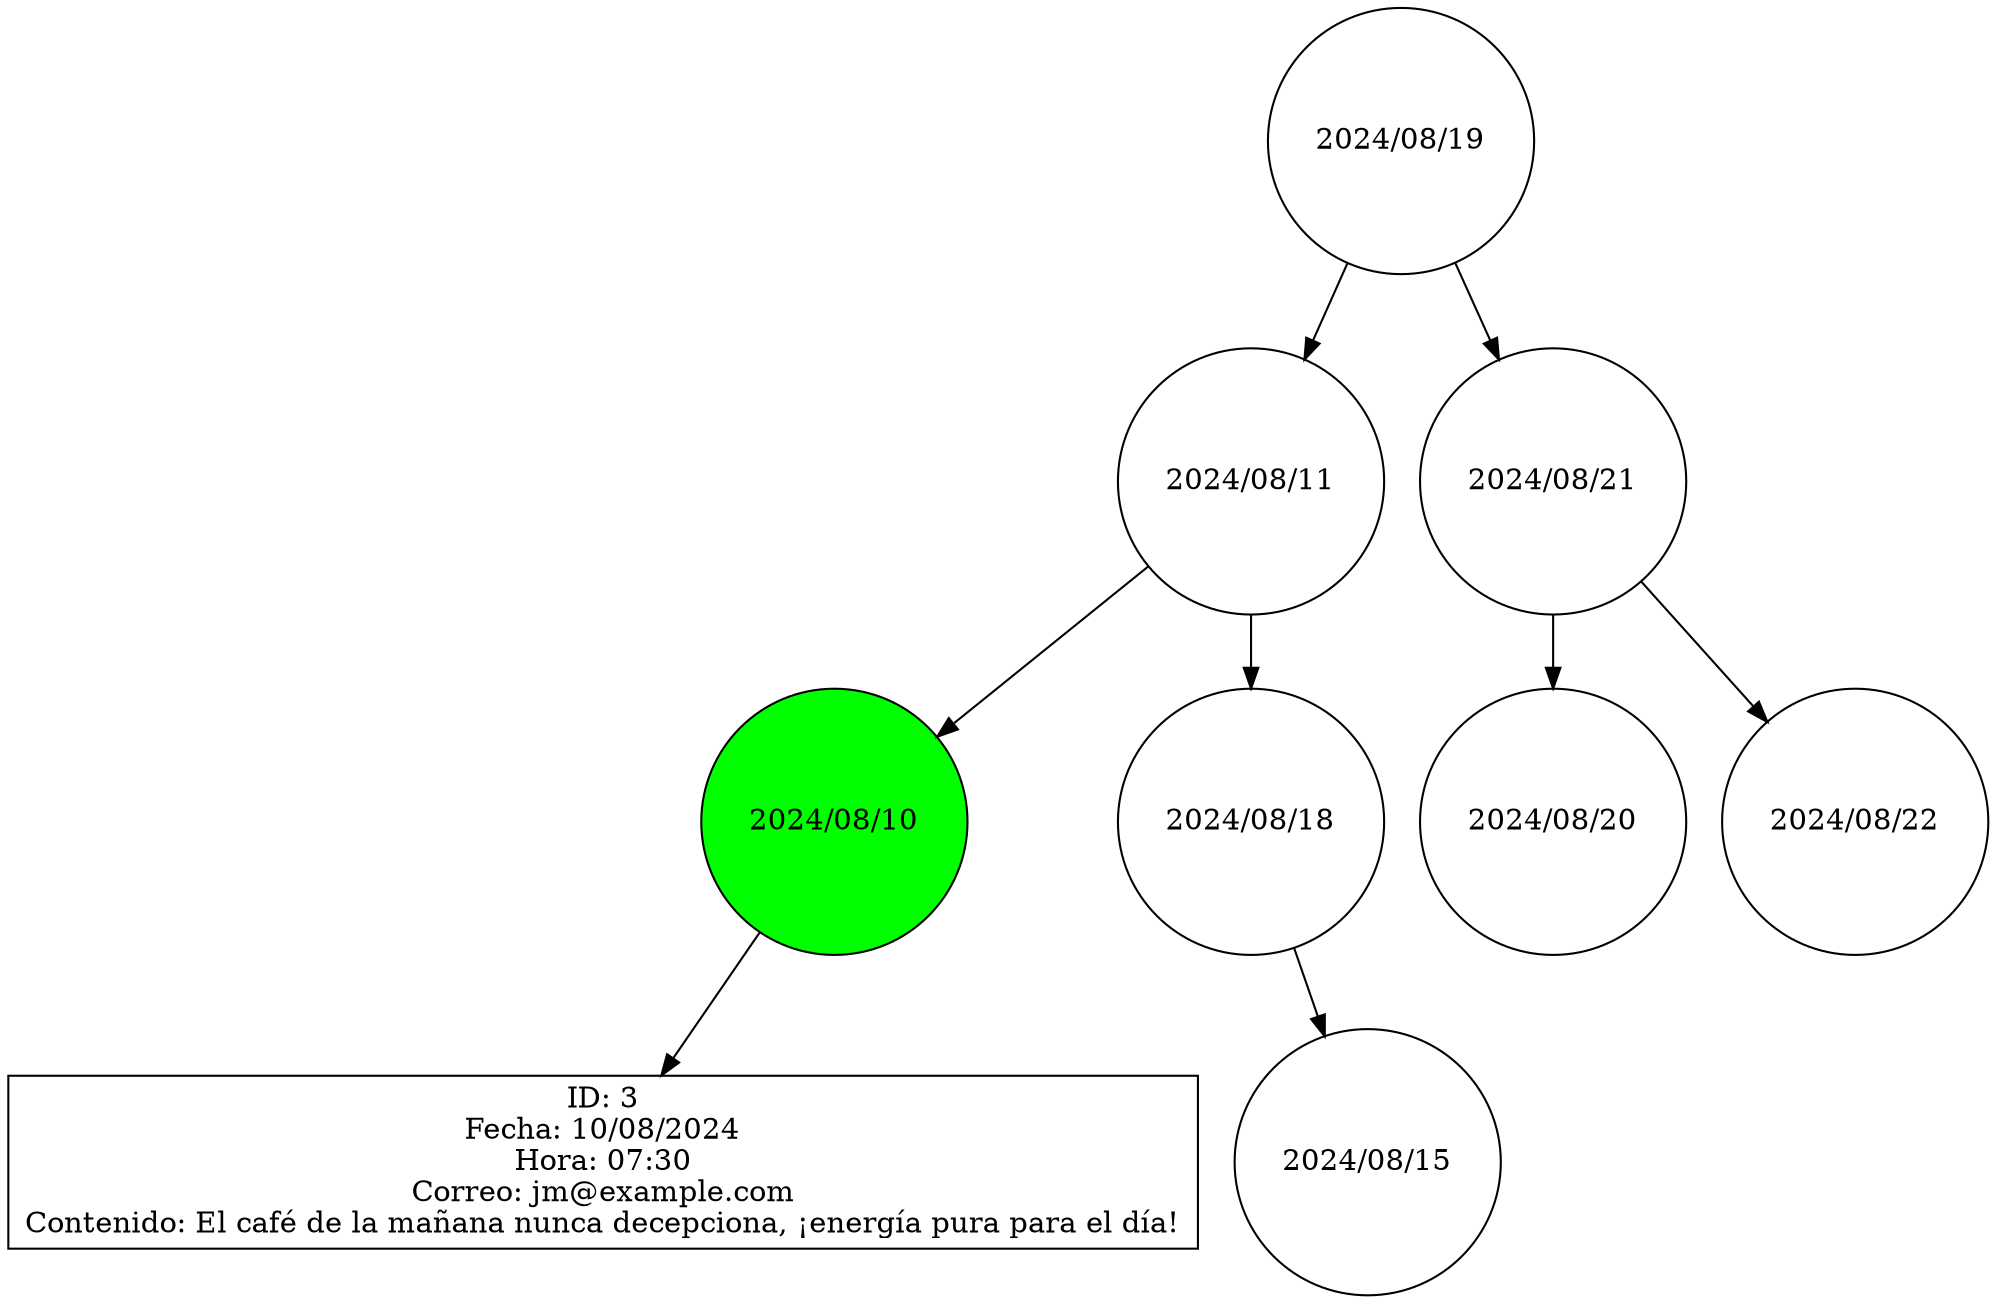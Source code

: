 digraph BSTTree {
node [shape=circle];
"2024/08/19" -> "2024/08/11";
"2024/08/11" -> "2024/08/10";
"2024/08/10" [style=filled, fillcolor=green];
"pub_3" [shape=rectangle, label="ID: 3\nFecha: 10/08/2024\nHora: 07:30\nCorreo: jm@example.com\nContenido: El café de la mañana nunca decepciona, ¡energía pura para el día!"];
"2024/08/10" -> "pub_3";
"2024/08/11" -> "2024/08/18";
"2024/08/18" -> "2024/08/15";
"2024/08/19" -> "2024/08/21";
"2024/08/21" -> "2024/08/20";
"2024/08/21" -> "2024/08/22";
}
